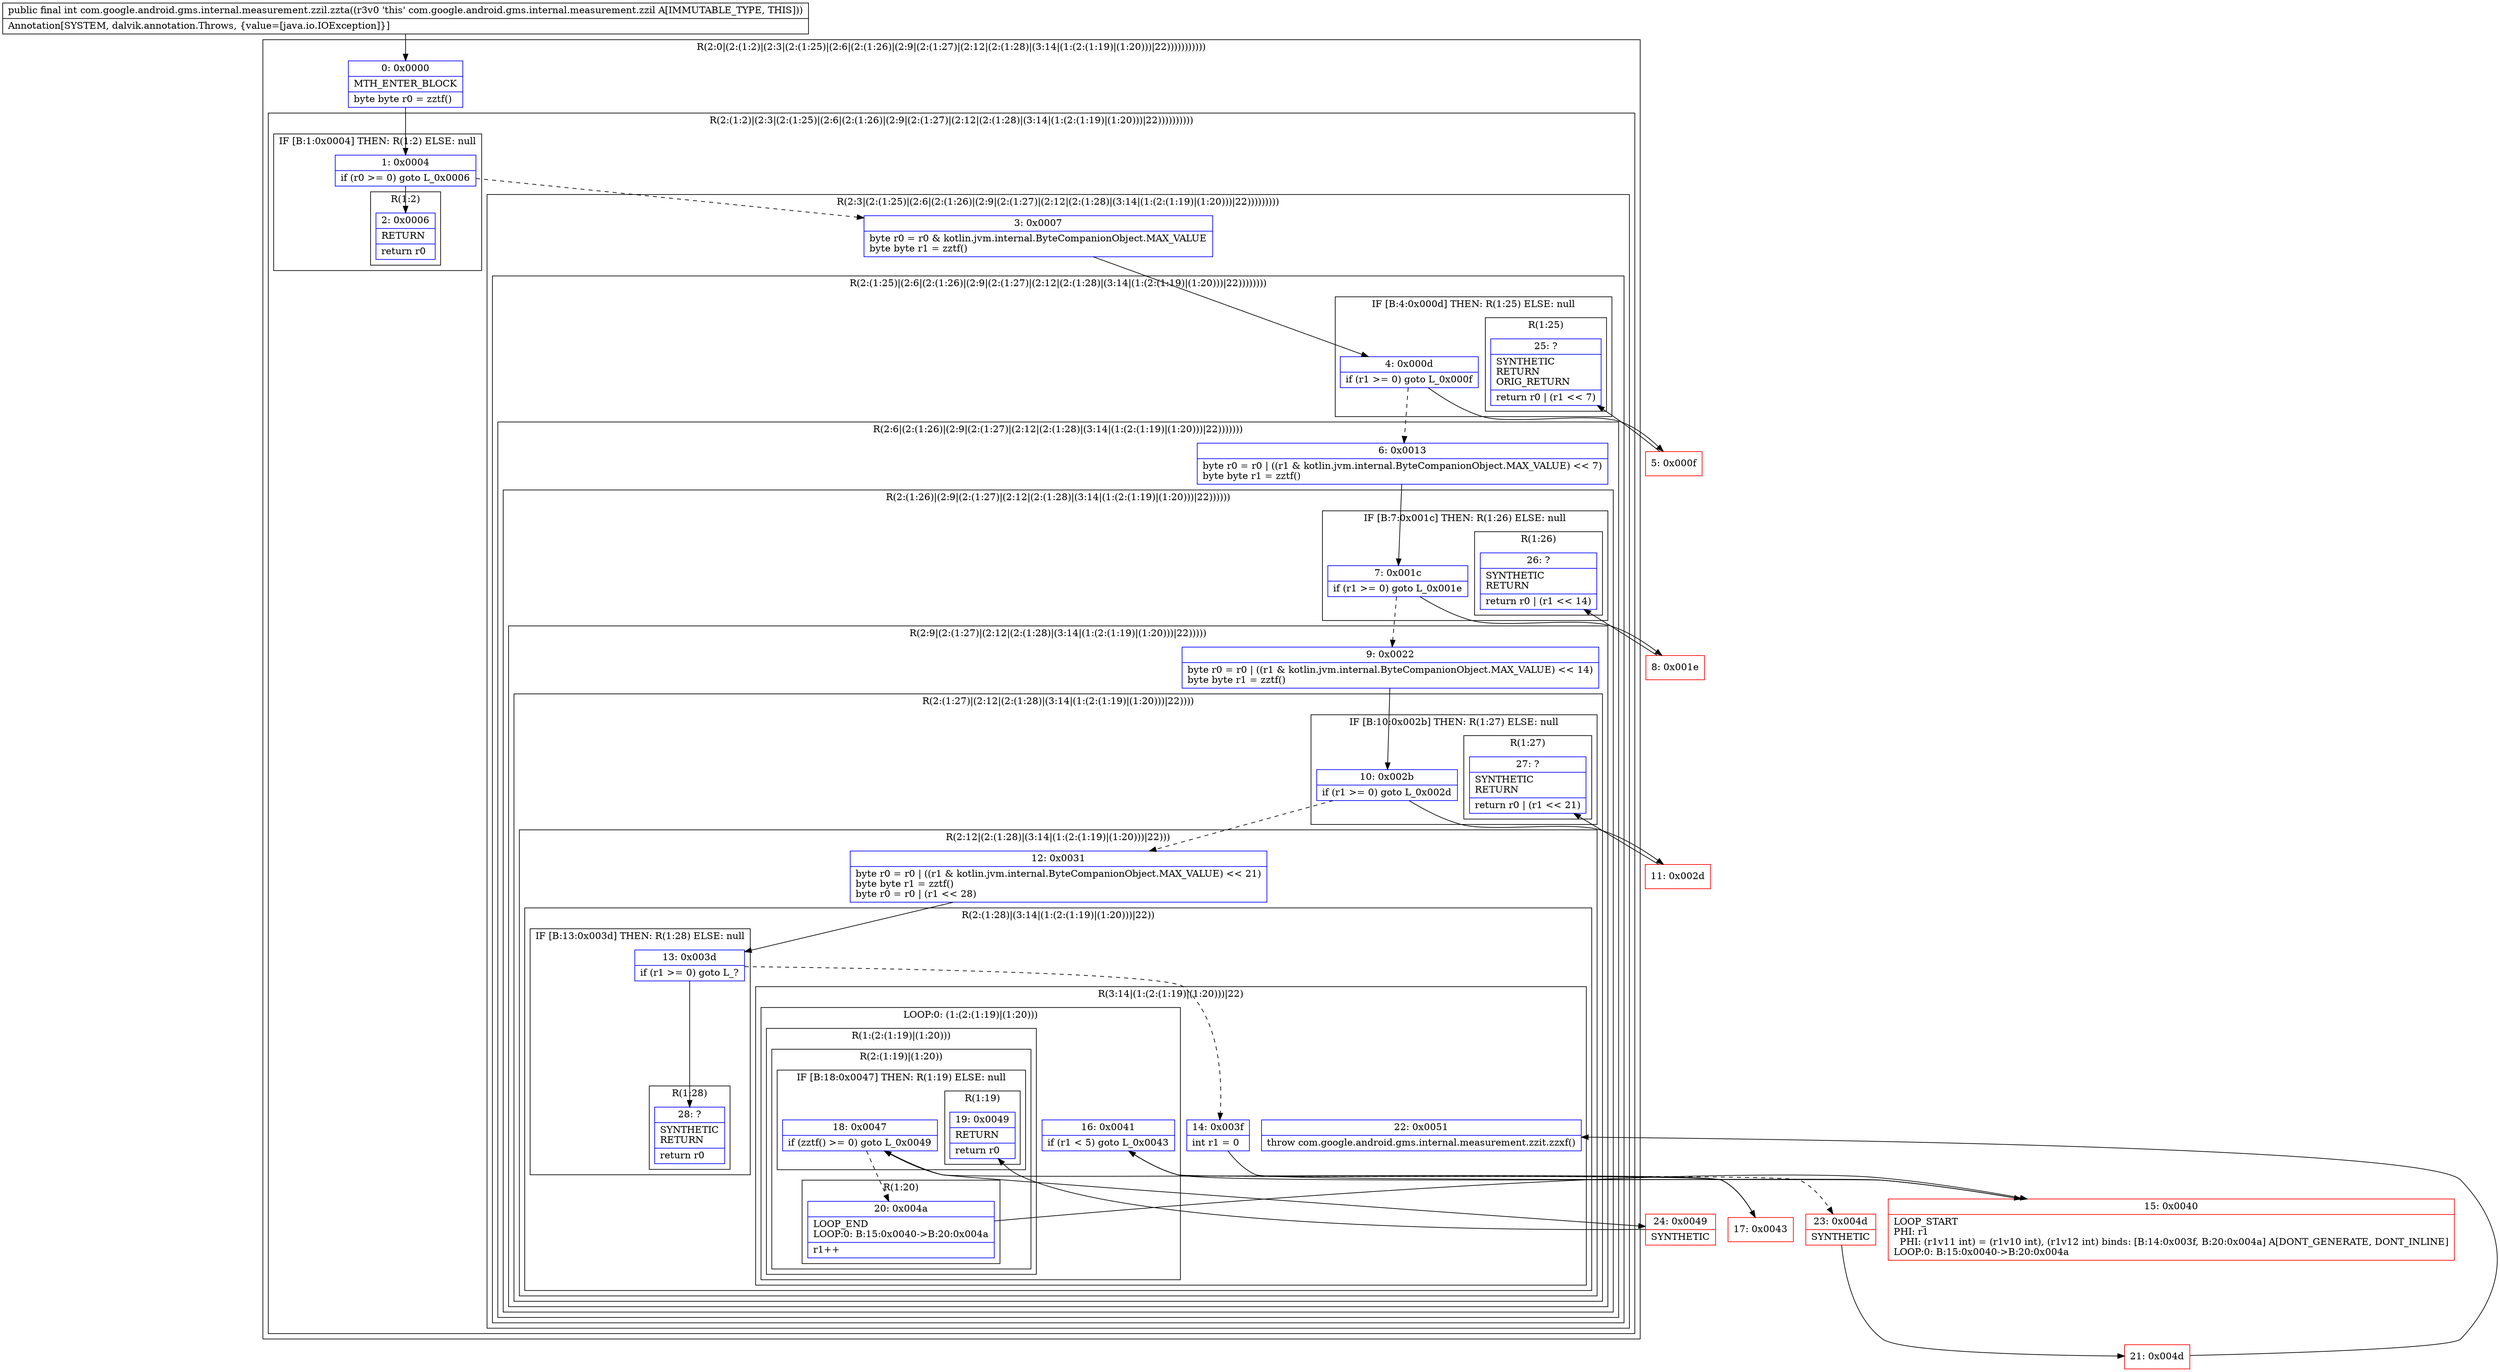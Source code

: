 digraph "CFG forcom.google.android.gms.internal.measurement.zzil.zzta()I" {
subgraph cluster_Region_1749661078 {
label = "R(2:0|(2:(1:2)|(2:3|(2:(1:25)|(2:6|(2:(1:26)|(2:9|(2:(1:27)|(2:12|(2:(1:28)|(3:14|(1:(2:(1:19)|(1:20)))|22)))))))))))";
node [shape=record,color=blue];
Node_0 [shape=record,label="{0\:\ 0x0000|MTH_ENTER_BLOCK\l|byte byte r0 = zztf()\l}"];
subgraph cluster_Region_160314692 {
label = "R(2:(1:2)|(2:3|(2:(1:25)|(2:6|(2:(1:26)|(2:9|(2:(1:27)|(2:12|(2:(1:28)|(3:14|(1:(2:(1:19)|(1:20)))|22))))))))))";
node [shape=record,color=blue];
subgraph cluster_IfRegion_1059063116 {
label = "IF [B:1:0x0004] THEN: R(1:2) ELSE: null";
node [shape=record,color=blue];
Node_1 [shape=record,label="{1\:\ 0x0004|if (r0 \>= 0) goto L_0x0006\l}"];
subgraph cluster_Region_1637742874 {
label = "R(1:2)";
node [shape=record,color=blue];
Node_2 [shape=record,label="{2\:\ 0x0006|RETURN\l|return r0\l}"];
}
}
subgraph cluster_Region_1230078644 {
label = "R(2:3|(2:(1:25)|(2:6|(2:(1:26)|(2:9|(2:(1:27)|(2:12|(2:(1:28)|(3:14|(1:(2:(1:19)|(1:20)))|22)))))))))";
node [shape=record,color=blue];
Node_3 [shape=record,label="{3\:\ 0x0007|byte r0 = r0 & kotlin.jvm.internal.ByteCompanionObject.MAX_VALUE\lbyte byte r1 = zztf()\l}"];
subgraph cluster_Region_277971587 {
label = "R(2:(1:25)|(2:6|(2:(1:26)|(2:9|(2:(1:27)|(2:12|(2:(1:28)|(3:14|(1:(2:(1:19)|(1:20)))|22))))))))";
node [shape=record,color=blue];
subgraph cluster_IfRegion_1568632817 {
label = "IF [B:4:0x000d] THEN: R(1:25) ELSE: null";
node [shape=record,color=blue];
Node_4 [shape=record,label="{4\:\ 0x000d|if (r1 \>= 0) goto L_0x000f\l}"];
subgraph cluster_Region_1813084941 {
label = "R(1:25)";
node [shape=record,color=blue];
Node_25 [shape=record,label="{25\:\ ?|SYNTHETIC\lRETURN\lORIG_RETURN\l|return r0 \| (r1 \<\< 7)\l}"];
}
}
subgraph cluster_Region_1394874790 {
label = "R(2:6|(2:(1:26)|(2:9|(2:(1:27)|(2:12|(2:(1:28)|(3:14|(1:(2:(1:19)|(1:20)))|22)))))))";
node [shape=record,color=blue];
Node_6 [shape=record,label="{6\:\ 0x0013|byte r0 = r0 \| ((r1 & kotlin.jvm.internal.ByteCompanionObject.MAX_VALUE) \<\< 7)\lbyte byte r1 = zztf()\l}"];
subgraph cluster_Region_726431743 {
label = "R(2:(1:26)|(2:9|(2:(1:27)|(2:12|(2:(1:28)|(3:14|(1:(2:(1:19)|(1:20)))|22))))))";
node [shape=record,color=blue];
subgraph cluster_IfRegion_214566076 {
label = "IF [B:7:0x001c] THEN: R(1:26) ELSE: null";
node [shape=record,color=blue];
Node_7 [shape=record,label="{7\:\ 0x001c|if (r1 \>= 0) goto L_0x001e\l}"];
subgraph cluster_Region_410911432 {
label = "R(1:26)";
node [shape=record,color=blue];
Node_26 [shape=record,label="{26\:\ ?|SYNTHETIC\lRETURN\l|return r0 \| (r1 \<\< 14)\l}"];
}
}
subgraph cluster_Region_2136005593 {
label = "R(2:9|(2:(1:27)|(2:12|(2:(1:28)|(3:14|(1:(2:(1:19)|(1:20)))|22)))))";
node [shape=record,color=blue];
Node_9 [shape=record,label="{9\:\ 0x0022|byte r0 = r0 \| ((r1 & kotlin.jvm.internal.ByteCompanionObject.MAX_VALUE) \<\< 14)\lbyte byte r1 = zztf()\l}"];
subgraph cluster_Region_1715642126 {
label = "R(2:(1:27)|(2:12|(2:(1:28)|(3:14|(1:(2:(1:19)|(1:20)))|22))))";
node [shape=record,color=blue];
subgraph cluster_IfRegion_991647843 {
label = "IF [B:10:0x002b] THEN: R(1:27) ELSE: null";
node [shape=record,color=blue];
Node_10 [shape=record,label="{10\:\ 0x002b|if (r1 \>= 0) goto L_0x002d\l}"];
subgraph cluster_Region_711782963 {
label = "R(1:27)";
node [shape=record,color=blue];
Node_27 [shape=record,label="{27\:\ ?|SYNTHETIC\lRETURN\l|return r0 \| (r1 \<\< 21)\l}"];
}
}
subgraph cluster_Region_1122819572 {
label = "R(2:12|(2:(1:28)|(3:14|(1:(2:(1:19)|(1:20)))|22)))";
node [shape=record,color=blue];
Node_12 [shape=record,label="{12\:\ 0x0031|byte r0 = r0 \| ((r1 & kotlin.jvm.internal.ByteCompanionObject.MAX_VALUE) \<\< 21)\lbyte byte r1 = zztf()\lbyte r0 = r0 \| (r1 \<\< 28)\l}"];
subgraph cluster_Region_513712791 {
label = "R(2:(1:28)|(3:14|(1:(2:(1:19)|(1:20)))|22))";
node [shape=record,color=blue];
subgraph cluster_IfRegion_1730692184 {
label = "IF [B:13:0x003d] THEN: R(1:28) ELSE: null";
node [shape=record,color=blue];
Node_13 [shape=record,label="{13\:\ 0x003d|if (r1 \>= 0) goto L_?\l}"];
subgraph cluster_Region_714661860 {
label = "R(1:28)";
node [shape=record,color=blue];
Node_28 [shape=record,label="{28\:\ ?|SYNTHETIC\lRETURN\l|return r0\l}"];
}
}
subgraph cluster_Region_1871064538 {
label = "R(3:14|(1:(2:(1:19)|(1:20)))|22)";
node [shape=record,color=blue];
Node_14 [shape=record,label="{14\:\ 0x003f|int r1 = 0\l}"];
subgraph cluster_LoopRegion_1252638454 {
label = "LOOP:0: (1:(2:(1:19)|(1:20)))";
node [shape=record,color=blue];
Node_16 [shape=record,label="{16\:\ 0x0041|if (r1 \< 5) goto L_0x0043\l}"];
subgraph cluster_Region_42446429 {
label = "R(1:(2:(1:19)|(1:20)))";
node [shape=record,color=blue];
subgraph cluster_Region_1245500029 {
label = "R(2:(1:19)|(1:20))";
node [shape=record,color=blue];
subgraph cluster_IfRegion_955551451 {
label = "IF [B:18:0x0047] THEN: R(1:19) ELSE: null";
node [shape=record,color=blue];
Node_18 [shape=record,label="{18\:\ 0x0047|if (zztf() \>= 0) goto L_0x0049\l}"];
subgraph cluster_Region_239051838 {
label = "R(1:19)";
node [shape=record,color=blue];
Node_19 [shape=record,label="{19\:\ 0x0049|RETURN\l|return r0\l}"];
}
}
subgraph cluster_Region_639778744 {
label = "R(1:20)";
node [shape=record,color=blue];
Node_20 [shape=record,label="{20\:\ 0x004a|LOOP_END\lLOOP:0: B:15:0x0040\-\>B:20:0x004a\l|r1++\l}"];
}
}
}
}
Node_22 [shape=record,label="{22\:\ 0x0051|throw com.google.android.gms.internal.measurement.zzit.zzxf()\l}"];
}
}
}
}
}
}
}
}
}
}
}
Node_5 [shape=record,color=red,label="{5\:\ 0x000f}"];
Node_8 [shape=record,color=red,label="{8\:\ 0x001e}"];
Node_11 [shape=record,color=red,label="{11\:\ 0x002d}"];
Node_15 [shape=record,color=red,label="{15\:\ 0x0040|LOOP_START\lPHI: r1 \l  PHI: (r1v11 int) = (r1v10 int), (r1v12 int) binds: [B:14:0x003f, B:20:0x004a] A[DONT_GENERATE, DONT_INLINE]\lLOOP:0: B:15:0x0040\-\>B:20:0x004a\l}"];
Node_17 [shape=record,color=red,label="{17\:\ 0x0043}"];
Node_21 [shape=record,color=red,label="{21\:\ 0x004d}"];
Node_23 [shape=record,color=red,label="{23\:\ 0x004d|SYNTHETIC\l}"];
Node_24 [shape=record,color=red,label="{24\:\ 0x0049|SYNTHETIC\l}"];
MethodNode[shape=record,label="{public final int com.google.android.gms.internal.measurement.zzil.zzta((r3v0 'this' com.google.android.gms.internal.measurement.zzil A[IMMUTABLE_TYPE, THIS]))  | Annotation[SYSTEM, dalvik.annotation.Throws, \{value=[java.io.IOException]\}]\l}"];
MethodNode -> Node_0;
Node_0 -> Node_1;
Node_1 -> Node_2;
Node_1 -> Node_3[style=dashed];
Node_3 -> Node_4;
Node_4 -> Node_5;
Node_4 -> Node_6[style=dashed];
Node_6 -> Node_7;
Node_7 -> Node_8;
Node_7 -> Node_9[style=dashed];
Node_9 -> Node_10;
Node_10 -> Node_11;
Node_10 -> Node_12[style=dashed];
Node_12 -> Node_13;
Node_13 -> Node_14[style=dashed];
Node_13 -> Node_28;
Node_14 -> Node_15;
Node_16 -> Node_17;
Node_16 -> Node_23[style=dashed];
Node_18 -> Node_20[style=dashed];
Node_18 -> Node_24;
Node_20 -> Node_15;
Node_5 -> Node_25;
Node_8 -> Node_26;
Node_11 -> Node_27;
Node_15 -> Node_16;
Node_17 -> Node_18;
Node_21 -> Node_22;
Node_23 -> Node_21;
Node_24 -> Node_19;
}

